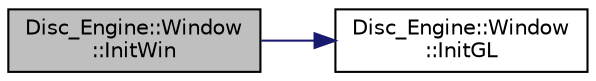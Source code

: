 digraph "Disc_Engine::Window::InitWin"
{
  edge [fontname="Helvetica",fontsize="10",labelfontname="Helvetica",labelfontsize="10"];
  node [fontname="Helvetica",fontsize="10",shape=record];
  rankdir="LR";
  Node16 [label="Disc_Engine::Window\l::InitWin",height=0.2,width=0.4,color="black", fillcolor="grey75", style="filled", fontcolor="black"];
  Node16 -> Node17 [color="midnightblue",fontsize="10",style="solid",fontname="Helvetica"];
  Node17 [label="Disc_Engine::Window\l::InitGL",height=0.2,width=0.4,color="black", fillcolor="white", style="filled",URL="$class_disc___engine_1_1_window.html#a16395d0d51ede38f00de40024b0b5e06"];
}
